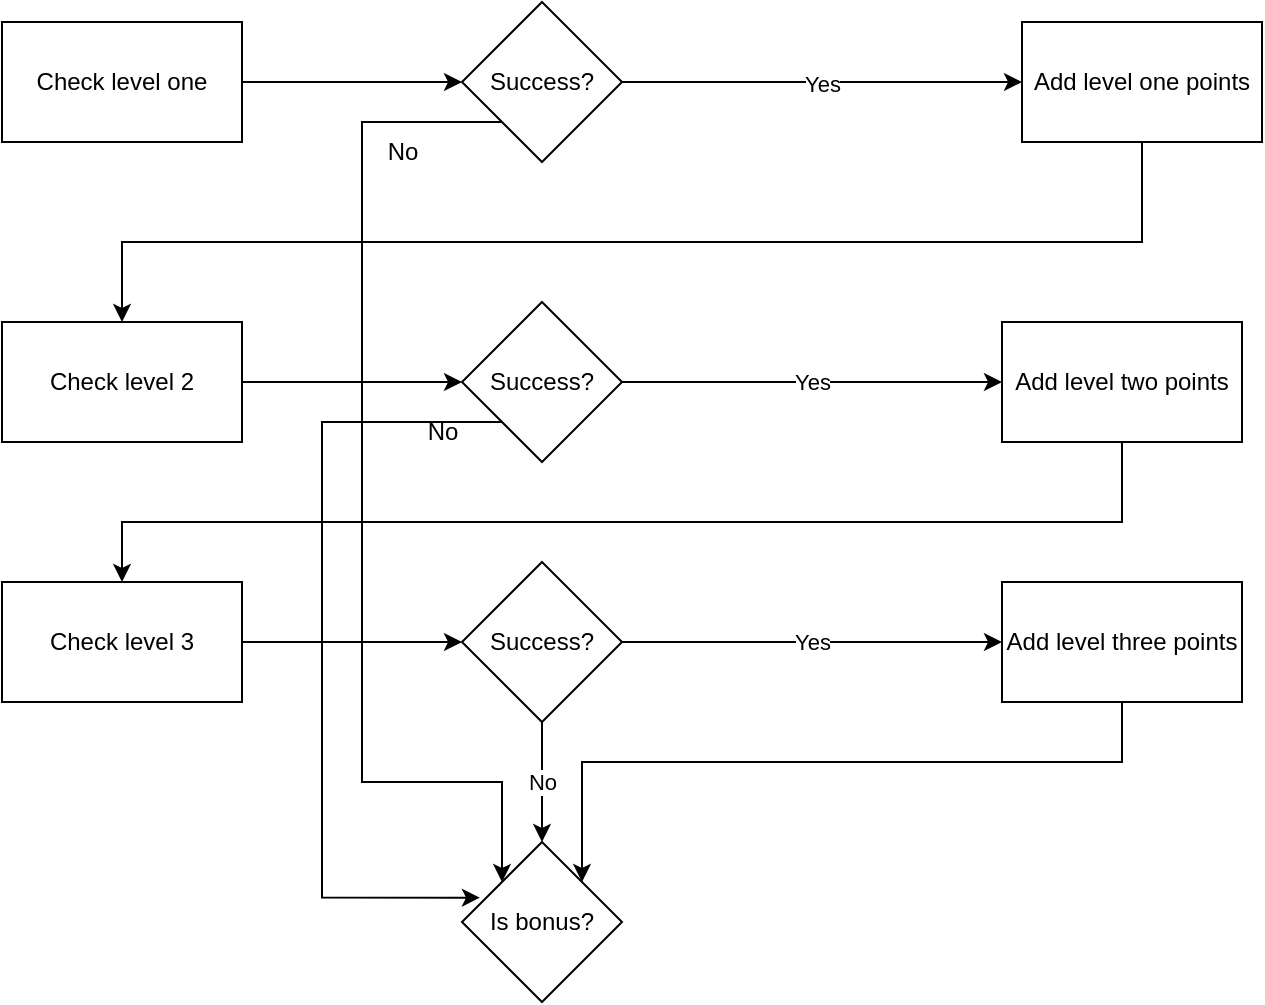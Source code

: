 <mxfile version="26.2.13">
  <diagram name="Page-1" id="2CgKJao0rwc-YRcNz2wD">
    <mxGraphModel dx="1188" dy="766" grid="1" gridSize="10" guides="1" tooltips="1" connect="1" arrows="1" fold="1" page="1" pageScale="1" pageWidth="850" pageHeight="1100" math="0" shadow="0">
      <root>
        <mxCell id="0" />
        <mxCell id="1" parent="0" />
        <mxCell id="UYRTGecKwHMtG6VceSX3-5" style="edgeStyle=orthogonalEdgeStyle;rounded=0;orthogonalLoop=1;jettySize=auto;html=1;" parent="1" source="UYRTGecKwHMtG6VceSX3-3" target="UYRTGecKwHMtG6VceSX3-4" edge="1">
          <mxGeometry relative="1" as="geometry" />
        </mxCell>
        <mxCell id="UYRTGecKwHMtG6VceSX3-3" value="Check level one" style="rounded=0;whiteSpace=wrap;html=1;" parent="1" vertex="1">
          <mxGeometry x="80" y="130" width="120" height="60" as="geometry" />
        </mxCell>
        <mxCell id="UYRTGecKwHMtG6VceSX3-6" value="&lt;div&gt;Yes&lt;/div&gt;" style="edgeStyle=orthogonalEdgeStyle;rounded=0;orthogonalLoop=1;jettySize=auto;html=1;" parent="1" source="UYRTGecKwHMtG6VceSX3-4" edge="1">
          <mxGeometry relative="1" as="geometry">
            <mxPoint x="590" y="160" as="targetPoint" />
          </mxGeometry>
        </mxCell>
        <mxCell id="UYRTGecKwHMtG6VceSX3-39" style="edgeStyle=orthogonalEdgeStyle;rounded=0;orthogonalLoop=1;jettySize=auto;html=1;entryX=0;entryY=0;entryDx=0;entryDy=0;" parent="1" source="UYRTGecKwHMtG6VceSX3-4" target="UYRTGecKwHMtG6VceSX3-35" edge="1">
          <mxGeometry relative="1" as="geometry">
            <Array as="points">
              <mxPoint x="260" y="180" />
              <mxPoint x="260" y="510" />
              <mxPoint x="330" y="510" />
            </Array>
          </mxGeometry>
        </mxCell>
        <mxCell id="UYRTGecKwHMtG6VceSX3-4" value="Success?" style="rhombus;whiteSpace=wrap;html=1;" parent="1" vertex="1">
          <mxGeometry x="310" y="120" width="80" height="80" as="geometry" />
        </mxCell>
        <mxCell id="UYRTGecKwHMtG6VceSX3-11" style="edgeStyle=orthogonalEdgeStyle;rounded=0;orthogonalLoop=1;jettySize=auto;html=1;" parent="1" source="UYRTGecKwHMtG6VceSX3-9" target="UYRTGecKwHMtG6VceSX3-12" edge="1">
          <mxGeometry relative="1" as="geometry">
            <mxPoint x="140" y="260" as="targetPoint" />
            <Array as="points">
              <mxPoint x="650" y="240" />
              <mxPoint x="140" y="240" />
            </Array>
          </mxGeometry>
        </mxCell>
        <mxCell id="UYRTGecKwHMtG6VceSX3-9" value="Add level one points" style="rounded=0;whiteSpace=wrap;html=1;" parent="1" vertex="1">
          <mxGeometry x="590" y="130" width="120" height="60" as="geometry" />
        </mxCell>
        <mxCell id="UYRTGecKwHMtG6VceSX3-18" value="" style="group" parent="1" vertex="1" connectable="0">
          <mxGeometry x="80" y="270" width="620" height="90" as="geometry" />
        </mxCell>
        <mxCell id="UYRTGecKwHMtG6VceSX3-15" style="edgeStyle=orthogonalEdgeStyle;rounded=0;orthogonalLoop=1;jettySize=auto;html=1;" parent="UYRTGecKwHMtG6VceSX3-18" source="UYRTGecKwHMtG6VceSX3-12" edge="1">
          <mxGeometry relative="1" as="geometry">
            <mxPoint x="230" y="40" as="targetPoint" />
          </mxGeometry>
        </mxCell>
        <mxCell id="UYRTGecKwHMtG6VceSX3-12" value="Check level 2" style="rounded=0;whiteSpace=wrap;html=1;" parent="UYRTGecKwHMtG6VceSX3-18" vertex="1">
          <mxGeometry y="10" width="120" height="60" as="geometry" />
        </mxCell>
        <mxCell id="UYRTGecKwHMtG6VceSX3-17" value="&lt;div&gt;Yes&lt;/div&gt;" style="edgeStyle=orthogonalEdgeStyle;rounded=0;orthogonalLoop=1;jettySize=auto;html=1;entryX=0;entryY=0.5;entryDx=0;entryDy=0;" parent="UYRTGecKwHMtG6VceSX3-18" source="UYRTGecKwHMtG6VceSX3-14" target="UYRTGecKwHMtG6VceSX3-16" edge="1">
          <mxGeometry relative="1" as="geometry" />
        </mxCell>
        <mxCell id="UYRTGecKwHMtG6VceSX3-14" value="Success?" style="rhombus;whiteSpace=wrap;html=1;" parent="UYRTGecKwHMtG6VceSX3-18" vertex="1">
          <mxGeometry x="230" width="80" height="80" as="geometry" />
        </mxCell>
        <mxCell id="UYRTGecKwHMtG6VceSX3-16" value="Add level two points" style="rounded=0;whiteSpace=wrap;html=1;" parent="UYRTGecKwHMtG6VceSX3-18" vertex="1">
          <mxGeometry x="500" y="10" width="120" height="60" as="geometry" />
        </mxCell>
        <mxCell id="UYRTGecKwHMtG6VceSX3-44" value="No" style="text;html=1;align=center;verticalAlign=middle;resizable=0;points=[];autosize=1;strokeColor=none;fillColor=none;" parent="UYRTGecKwHMtG6VceSX3-18" vertex="1">
          <mxGeometry x="200" y="50" width="40" height="30" as="geometry" />
        </mxCell>
        <mxCell id="UYRTGecKwHMtG6VceSX3-25" style="edgeStyle=orthogonalEdgeStyle;rounded=0;orthogonalLoop=1;jettySize=auto;html=1;" parent="1" source="UYRTGecKwHMtG6VceSX3-16" target="UYRTGecKwHMtG6VceSX3-21" edge="1">
          <mxGeometry relative="1" as="geometry">
            <Array as="points">
              <mxPoint x="640" y="380" />
              <mxPoint x="140" y="380" />
            </Array>
          </mxGeometry>
        </mxCell>
        <mxCell id="UYRTGecKwHMtG6VceSX3-20" style="edgeStyle=orthogonalEdgeStyle;rounded=0;orthogonalLoop=1;jettySize=auto;html=1;" parent="1" source="UYRTGecKwHMtG6VceSX3-21" edge="1">
          <mxGeometry relative="1" as="geometry">
            <mxPoint x="310" y="440" as="targetPoint" />
          </mxGeometry>
        </mxCell>
        <mxCell id="UYRTGecKwHMtG6VceSX3-21" value="&lt;div&gt;Check level 3&lt;/div&gt;" style="rounded=0;whiteSpace=wrap;html=1;" parent="1" vertex="1">
          <mxGeometry x="80" y="410" width="120" height="60" as="geometry" />
        </mxCell>
        <mxCell id="UYRTGecKwHMtG6VceSX3-22" value="&lt;div&gt;Yes&lt;/div&gt;" style="edgeStyle=orthogonalEdgeStyle;rounded=0;orthogonalLoop=1;jettySize=auto;html=1;entryX=0;entryY=0.5;entryDx=0;entryDy=0;" parent="1" source="UYRTGecKwHMtG6VceSX3-23" target="UYRTGecKwHMtG6VceSX3-24" edge="1">
          <mxGeometry relative="1" as="geometry" />
        </mxCell>
        <mxCell id="UYRTGecKwHMtG6VceSX3-36" value="No" style="edgeStyle=orthogonalEdgeStyle;rounded=0;orthogonalLoop=1;jettySize=auto;html=1;" parent="1" source="UYRTGecKwHMtG6VceSX3-23" target="UYRTGecKwHMtG6VceSX3-35" edge="1">
          <mxGeometry relative="1" as="geometry" />
        </mxCell>
        <mxCell id="UYRTGecKwHMtG6VceSX3-23" value="Success?" style="rhombus;whiteSpace=wrap;html=1;" parent="1" vertex="1">
          <mxGeometry x="310" y="400" width="80" height="80" as="geometry" />
        </mxCell>
        <mxCell id="UYRTGecKwHMtG6VceSX3-37" style="edgeStyle=orthogonalEdgeStyle;rounded=0;orthogonalLoop=1;jettySize=auto;html=1;" parent="1" source="UYRTGecKwHMtG6VceSX3-24" target="UYRTGecKwHMtG6VceSX3-35" edge="1">
          <mxGeometry relative="1" as="geometry">
            <Array as="points">
              <mxPoint x="640" y="500" />
              <mxPoint x="370" y="500" />
            </Array>
          </mxGeometry>
        </mxCell>
        <mxCell id="UYRTGecKwHMtG6VceSX3-24" value="Add level three points" style="rounded=0;whiteSpace=wrap;html=1;" parent="1" vertex="1">
          <mxGeometry x="580" y="410" width="120" height="60" as="geometry" />
        </mxCell>
        <mxCell id="UYRTGecKwHMtG6VceSX3-35" value="Is bonus?" style="rhombus;whiteSpace=wrap;html=1;" parent="1" vertex="1">
          <mxGeometry x="310" y="540" width="80" height="80" as="geometry" />
        </mxCell>
        <mxCell id="UYRTGecKwHMtG6VceSX3-41" value="No" style="text;html=1;align=center;verticalAlign=middle;resizable=0;points=[];autosize=1;strokeColor=none;fillColor=none;" parent="1" vertex="1">
          <mxGeometry x="260" y="180" width="40" height="30" as="geometry" />
        </mxCell>
        <mxCell id="UYRTGecKwHMtG6VceSX3-46" style="edgeStyle=orthogonalEdgeStyle;rounded=0;orthogonalLoop=1;jettySize=auto;html=1;exitX=0;exitY=1;exitDx=0;exitDy=0;entryX=0.112;entryY=0.348;entryDx=0;entryDy=0;entryPerimeter=0;" parent="1" source="UYRTGecKwHMtG6VceSX3-14" target="UYRTGecKwHMtG6VceSX3-35" edge="1">
          <mxGeometry relative="1" as="geometry">
            <Array as="points">
              <mxPoint x="240" y="330" />
              <mxPoint x="240" y="568" />
            </Array>
          </mxGeometry>
        </mxCell>
      </root>
    </mxGraphModel>
  </diagram>
</mxfile>
